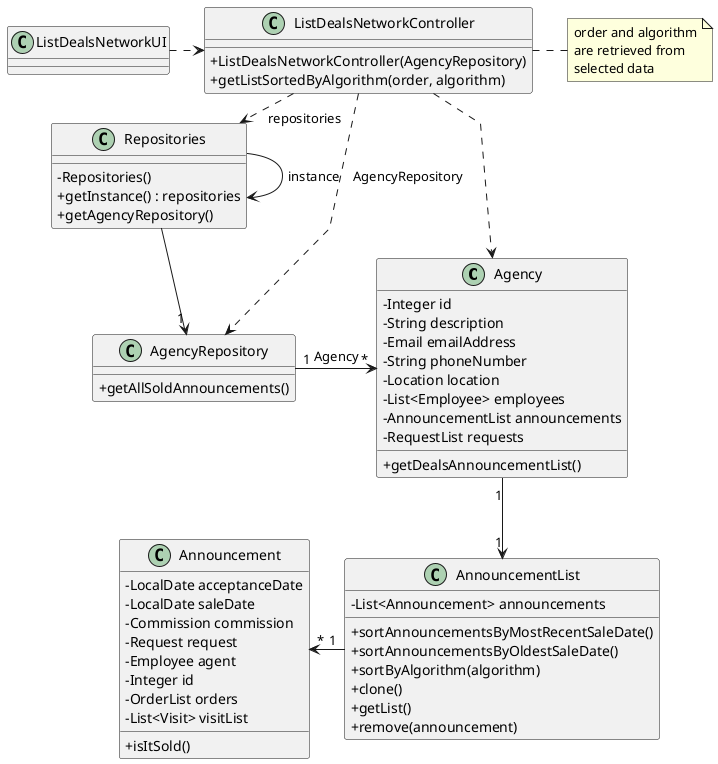 @startuml
'skinparam monochrome true
skinparam packageStyle rectangle
skinparam shadowing false
skinparam linetype polyline
'skinparam linetype orto

skinparam classAttributeIconSize 0

'left to right direction

class Agency {
    - Integer id
    - String description
    - Email emailAddress
    - String phoneNumber
    - Location location
    - List<Employee> employees
    - AnnouncementList announcements
    - RequestList requests
    + getDealsAnnouncementList()
}

class AnnouncementList{
    - List<Announcement> announcements
    + sortAnnouncementsByMostRecentSaleDate()
    + sortAnnouncementsByOldestSaleDate()
    + sortByAlgorithm(algorithm)
    + clone()
    + getList()
    + remove(announcement)
}

class Announcement{
    - LocalDate acceptanceDate
    - LocalDate saleDate
    - Commission commission
    - Request request
    - Employee agent
    - Integer id
    - OrderList orders
    - List<Visit> visitList
    + isItSold()
}

class AgencyRepository {
    + getAllSoldAnnouncements()
}

class Repositories {
    - Repositories()
    + getInstance() : repositories
    + getAgencyRepository()
}

class ListDealsNetworkController {
    + ListDealsNetworkController(AgencyRepository)
    + getListSortedByAlgorithm(order, algorithm)
}

note right of ListDealsNetworkController
    order and algorithm
    are retrieved from
    selected data
end note

class ListDealsNetworkUI {
}

Repositories -> Repositories : instance

ListDealsNetworkUI .> ListDealsNetworkController

ListDealsNetworkController .> Repositories : repositories

Repositories -> "1" AgencyRepository

ListDealsNetworkController ..> Agency
ListDealsNetworkController ..> AgencyRepository : AgencyRepository

AgencyRepository "1" -right-> "*" Agency : Agency
Agency "1" --> "1" AnnouncementList

AnnouncementList "1" -left-> "*" Announcement

@enduml